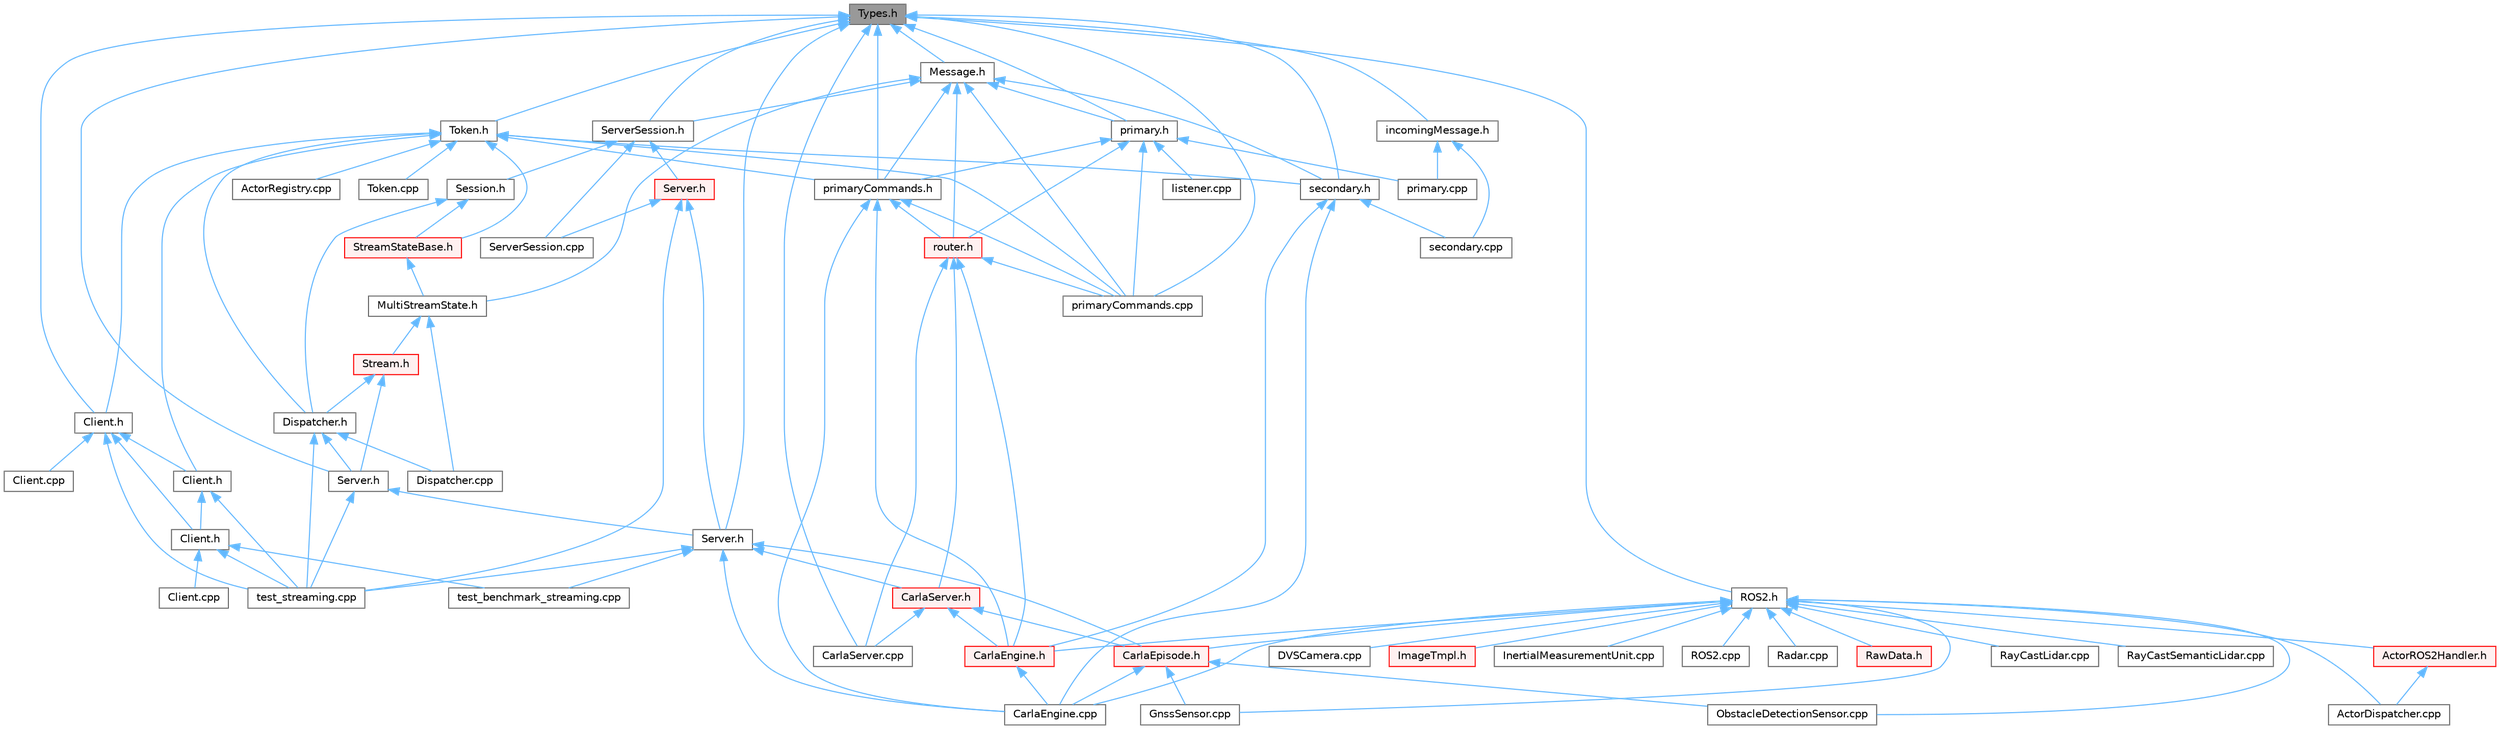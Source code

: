 digraph "Types.h"
{
 // INTERACTIVE_SVG=YES
 // LATEX_PDF_SIZE
  bgcolor="transparent";
  edge [fontname=Helvetica,fontsize=10,labelfontname=Helvetica,labelfontsize=10];
  node [fontname=Helvetica,fontsize=10,shape=box,height=0.2,width=0.4];
  Node1 [id="Node000001",label="Types.h",height=0.2,width=0.4,color="gray40", fillcolor="grey60", style="filled", fontcolor="black",tooltip=" "];
  Node1 -> Node2 [id="edge1_Node000001_Node000002",dir="back",color="steelblue1",style="solid",tooltip=" "];
  Node2 [id="Node000002",label="CarlaServer.cpp",height=0.2,width=0.4,color="grey40", fillcolor="white", style="filled",URL="$db/d6c/CarlaServer_8cpp.html",tooltip=" "];
  Node1 -> Node3 [id="edge2_Node000001_Node000003",dir="back",color="steelblue1",style="solid",tooltip=" "];
  Node3 [id="Node000003",label="Client.h",height=0.2,width=0.4,color="grey40", fillcolor="white", style="filled",URL="$d6/d84/streaming_2detail_2tcp_2Client_8h.html",tooltip=" "];
  Node3 -> Node4 [id="edge3_Node000003_Node000004",dir="back",color="steelblue1",style="solid",tooltip=" "];
  Node4 [id="Node000004",label="Client.cpp",height=0.2,width=0.4,color="grey40", fillcolor="white", style="filled",URL="$d0/dd1/streaming_2detail_2tcp_2Client_8cpp.html",tooltip=" "];
  Node3 -> Node5 [id="edge4_Node000003_Node000005",dir="back",color="steelblue1",style="solid",tooltip=" "];
  Node5 [id="Node000005",label="Client.h",height=0.2,width=0.4,color="grey40", fillcolor="white", style="filled",URL="$dc/d68/streaming_2Client_8h.html",tooltip=" "];
  Node5 -> Node6 [id="edge5_Node000005_Node000006",dir="back",color="steelblue1",style="solid",tooltip=" "];
  Node6 [id="Node000006",label="Client.cpp",height=0.2,width=0.4,color="grey40", fillcolor="white", style="filled",URL="$dc/d4a/client_2detail_2Client_8cpp.html",tooltip=" "];
  Node5 -> Node7 [id="edge6_Node000005_Node000007",dir="back",color="steelblue1",style="solid",tooltip=" "];
  Node7 [id="Node000007",label="test_benchmark_streaming.cpp",height=0.2,width=0.4,color="grey40", fillcolor="white", style="filled",URL="$db/dc1/test__benchmark__streaming_8cpp.html",tooltip=" "];
  Node5 -> Node8 [id="edge7_Node000005_Node000008",dir="back",color="steelblue1",style="solid",tooltip=" "];
  Node8 [id="Node000008",label="test_streaming.cpp",height=0.2,width=0.4,color="grey40", fillcolor="white", style="filled",URL="$d3/d36/test__streaming_8cpp.html",tooltip=" "];
  Node3 -> Node9 [id="edge8_Node000003_Node000009",dir="back",color="steelblue1",style="solid",tooltip=" "];
  Node9 [id="Node000009",label="Client.h",height=0.2,width=0.4,color="grey40", fillcolor="white", style="filled",URL="$df/d38/streaming_2low__level_2Client_8h.html",tooltip=" "];
  Node9 -> Node5 [id="edge9_Node000009_Node000005",dir="back",color="steelblue1",style="solid",tooltip=" "];
  Node9 -> Node8 [id="edge10_Node000009_Node000008",dir="back",color="steelblue1",style="solid",tooltip=" "];
  Node3 -> Node8 [id="edge11_Node000003_Node000008",dir="back",color="steelblue1",style="solid",tooltip=" "];
  Node1 -> Node10 [id="edge12_Node000001_Node000010",dir="back",color="steelblue1",style="solid",tooltip=" "];
  Node10 [id="Node000010",label="Message.h",height=0.2,width=0.4,color="grey40", fillcolor="white", style="filled",URL="$d5/dca/Message_8h.html",tooltip=" "];
  Node10 -> Node11 [id="edge13_Node000010_Node000011",dir="back",color="steelblue1",style="solid",tooltip=" "];
  Node11 [id="Node000011",label="MultiStreamState.h",height=0.2,width=0.4,color="grey40", fillcolor="white", style="filled",URL="$df/dc5/MultiStreamState_8h.html",tooltip=" "];
  Node11 -> Node12 [id="edge14_Node000011_Node000012",dir="back",color="steelblue1",style="solid",tooltip=" "];
  Node12 [id="Node000012",label="Dispatcher.cpp",height=0.2,width=0.4,color="grey40", fillcolor="white", style="filled",URL="$db/dd1/Dispatcher_8cpp.html",tooltip=" "];
  Node11 -> Node13 [id="edge15_Node000011_Node000013",dir="back",color="steelblue1",style="solid",tooltip=" "];
  Node13 [id="Node000013",label="Stream.h",height=0.2,width=0.4,color="red", fillcolor="#FFF0F0", style="filled",URL="$de/dd1/Stream_8h.html",tooltip=" "];
  Node13 -> Node132 [id="edge16_Node000013_Node000132",dir="back",color="steelblue1",style="solid",tooltip=" "];
  Node132 [id="Node000132",label="Dispatcher.h",height=0.2,width=0.4,color="grey40", fillcolor="white", style="filled",URL="$d7/d33/Dispatcher_8h.html",tooltip=" "];
  Node132 -> Node12 [id="edge17_Node000132_Node000012",dir="back",color="steelblue1",style="solid",tooltip=" "];
  Node132 -> Node133 [id="edge18_Node000132_Node000133",dir="back",color="steelblue1",style="solid",tooltip=" "];
  Node133 [id="Node000133",label="Server.h",height=0.2,width=0.4,color="grey40", fillcolor="white", style="filled",URL="$de/d03/streaming_2low__level_2Server_8h.html",tooltip=" "];
  Node133 -> Node134 [id="edge19_Node000133_Node000134",dir="back",color="steelblue1",style="solid",tooltip=" "];
  Node134 [id="Node000134",label="Server.h",height=0.2,width=0.4,color="grey40", fillcolor="white", style="filled",URL="$d8/df6/streaming_2Server_8h.html",tooltip=" "];
  Node134 -> Node18 [id="edge20_Node000134_Node000018",dir="back",color="steelblue1",style="solid",tooltip=" "];
  Node18 [id="Node000018",label="CarlaEngine.cpp",height=0.2,width=0.4,color="grey40", fillcolor="white", style="filled",URL="$d6/da1/CarlaEngine_8cpp.html",tooltip=" "];
  Node134 -> Node114 [id="edge21_Node000134_Node000114",dir="back",color="steelblue1",style="solid",tooltip=" "];
  Node114 [id="Node000114",label="CarlaEpisode.h",height=0.2,width=0.4,color="red", fillcolor="#FFF0F0", style="filled",URL="$de/db8/CarlaEpisode_8h.html",tooltip=" "];
  Node114 -> Node18 [id="edge22_Node000114_Node000018",dir="back",color="steelblue1",style="solid",tooltip=" "];
  Node114 -> Node35 [id="edge23_Node000114_Node000035",dir="back",color="steelblue1",style="solid",tooltip=" "];
  Node35 [id="Node000035",label="GnssSensor.cpp",height=0.2,width=0.4,color="grey40", fillcolor="white", style="filled",URL="$d7/d22/GnssSensor_8cpp.html",tooltip=" "];
  Node114 -> Node53 [id="edge24_Node000114_Node000053",dir="back",color="steelblue1",style="solid",tooltip=" "];
  Node53 [id="Node000053",label="ObstacleDetectionSensor.cpp",height=0.2,width=0.4,color="grey40", fillcolor="white", style="filled",URL="$d2/d70/ObstacleDetectionSensor_8cpp.html",tooltip=" "];
  Node134 -> Node120 [id="edge25_Node000134_Node000120",dir="back",color="steelblue1",style="solid",tooltip=" "];
  Node120 [id="Node000120",label="CarlaServer.h",height=0.2,width=0.4,color="red", fillcolor="#FFF0F0", style="filled",URL="$d0/d35/CarlaServer_8h.html",tooltip=" "];
  Node120 -> Node16 [id="edge26_Node000120_Node000016",dir="back",color="steelblue1",style="solid",tooltip=" "];
  Node16 [id="Node000016",label="CarlaEngine.h",height=0.2,width=0.4,color="red", fillcolor="#FFF0F0", style="filled",URL="$d0/d11/CarlaEngine_8h.html",tooltip=" "];
  Node16 -> Node18 [id="edge27_Node000016_Node000018",dir="back",color="steelblue1",style="solid",tooltip=" "];
  Node120 -> Node114 [id="edge28_Node000120_Node000114",dir="back",color="steelblue1",style="solid",tooltip=" "];
  Node120 -> Node2 [id="edge29_Node000120_Node000002",dir="back",color="steelblue1",style="solid",tooltip=" "];
  Node134 -> Node7 [id="edge30_Node000134_Node000007",dir="back",color="steelblue1",style="solid",tooltip=" "];
  Node134 -> Node8 [id="edge31_Node000134_Node000008",dir="back",color="steelblue1",style="solid",tooltip=" "];
  Node133 -> Node8 [id="edge32_Node000133_Node000008",dir="back",color="steelblue1",style="solid",tooltip=" "];
  Node132 -> Node8 [id="edge33_Node000132_Node000008",dir="back",color="steelblue1",style="solid",tooltip=" "];
  Node13 -> Node133 [id="edge34_Node000013_Node000133",dir="back",color="steelblue1",style="solid",tooltip=" "];
  Node10 -> Node135 [id="edge35_Node000010_Node000135",dir="back",color="steelblue1",style="solid",tooltip=" "];
  Node135 [id="Node000135",label="ServerSession.h",height=0.2,width=0.4,color="grey40", fillcolor="white", style="filled",URL="$da/da2/ServerSession_8h.html",tooltip=" "];
  Node135 -> Node136 [id="edge36_Node000135_Node000136",dir="back",color="steelblue1",style="solid",tooltip=" "];
  Node136 [id="Node000136",label="Server.h",height=0.2,width=0.4,color="red", fillcolor="#FFF0F0", style="filled",URL="$d4/d57/streaming_2detail_2tcp_2Server_8h.html",tooltip=" "];
  Node136 -> Node134 [id="edge37_Node000136_Node000134",dir="back",color="steelblue1",style="solid",tooltip=" "];
  Node136 -> Node138 [id="edge38_Node000136_Node000138",dir="back",color="steelblue1",style="solid",tooltip=" "];
  Node138 [id="Node000138",label="ServerSession.cpp",height=0.2,width=0.4,color="grey40", fillcolor="white", style="filled",URL="$df/d1e/ServerSession_8cpp.html",tooltip=" "];
  Node136 -> Node8 [id="edge39_Node000136_Node000008",dir="back",color="steelblue1",style="solid",tooltip=" "];
  Node135 -> Node138 [id="edge40_Node000135_Node000138",dir="back",color="steelblue1",style="solid",tooltip=" "];
  Node135 -> Node139 [id="edge41_Node000135_Node000139",dir="back",color="steelblue1",style="solid",tooltip=" "];
  Node139 [id="Node000139",label="Session.h",height=0.2,width=0.4,color="grey40", fillcolor="white", style="filled",URL="$d0/d53/Session_8h.html",tooltip=" "];
  Node139 -> Node132 [id="edge42_Node000139_Node000132",dir="back",color="steelblue1",style="solid",tooltip=" "];
  Node139 -> Node140 [id="edge43_Node000139_Node000140",dir="back",color="steelblue1",style="solid",tooltip=" "];
  Node140 [id="Node000140",label="StreamStateBase.h",height=0.2,width=0.4,color="red", fillcolor="#FFF0F0", style="filled",URL="$de/d69/StreamStateBase_8h.html",tooltip=" "];
  Node140 -> Node11 [id="edge44_Node000140_Node000011",dir="back",color="steelblue1",style="solid",tooltip=" "];
  Node10 -> Node142 [id="edge45_Node000010_Node000142",dir="back",color="steelblue1",style="solid",tooltip=" "];
  Node142 [id="Node000142",label="primary.h",height=0.2,width=0.4,color="grey40", fillcolor="white", style="filled",URL="$d8/d15/primary_8h.html",tooltip=" "];
  Node142 -> Node143 [id="edge46_Node000142_Node000143",dir="back",color="steelblue1",style="solid",tooltip=" "];
  Node143 [id="Node000143",label="listener.cpp",height=0.2,width=0.4,color="grey40", fillcolor="white", style="filled",URL="$dd/d8b/listener_8cpp.html",tooltip=" "];
  Node142 -> Node144 [id="edge47_Node000142_Node000144",dir="back",color="steelblue1",style="solid",tooltip=" "];
  Node144 [id="Node000144",label="primary.cpp",height=0.2,width=0.4,color="grey40", fillcolor="white", style="filled",URL="$df/d6a/primary_8cpp.html",tooltip=" "];
  Node142 -> Node145 [id="edge48_Node000142_Node000145",dir="back",color="steelblue1",style="solid",tooltip=" "];
  Node145 [id="Node000145",label="primaryCommands.cpp",height=0.2,width=0.4,color="grey40", fillcolor="white", style="filled",URL="$d6/da8/primaryCommands_8cpp.html",tooltip=" "];
  Node142 -> Node146 [id="edge49_Node000142_Node000146",dir="back",color="steelblue1",style="solid",tooltip=" "];
  Node146 [id="Node000146",label="primaryCommands.h",height=0.2,width=0.4,color="grey40", fillcolor="white", style="filled",URL="$dd/dbf/primaryCommands_8h.html",tooltip=" "];
  Node146 -> Node18 [id="edge50_Node000146_Node000018",dir="back",color="steelblue1",style="solid",tooltip=" "];
  Node146 -> Node16 [id="edge51_Node000146_Node000016",dir="back",color="steelblue1",style="solid",tooltip=" "];
  Node146 -> Node145 [id="edge52_Node000146_Node000145",dir="back",color="steelblue1",style="solid",tooltip=" "];
  Node146 -> Node147 [id="edge53_Node000146_Node000147",dir="back",color="steelblue1",style="solid",tooltip=" "];
  Node147 [id="Node000147",label="router.h",height=0.2,width=0.4,color="red", fillcolor="#FFF0F0", style="filled",URL="$da/db7/router_8h.html",tooltip=" "];
  Node147 -> Node16 [id="edge54_Node000147_Node000016",dir="back",color="steelblue1",style="solid",tooltip=" "];
  Node147 -> Node2 [id="edge55_Node000147_Node000002",dir="back",color="steelblue1",style="solid",tooltip=" "];
  Node147 -> Node120 [id="edge56_Node000147_Node000120",dir="back",color="steelblue1",style="solid",tooltip=" "];
  Node147 -> Node145 [id="edge57_Node000147_Node000145",dir="back",color="steelblue1",style="solid",tooltip=" "];
  Node142 -> Node147 [id="edge58_Node000142_Node000147",dir="back",color="steelblue1",style="solid",tooltip=" "];
  Node10 -> Node145 [id="edge59_Node000010_Node000145",dir="back",color="steelblue1",style="solid",tooltip=" "];
  Node10 -> Node146 [id="edge60_Node000010_Node000146",dir="back",color="steelblue1",style="solid",tooltip=" "];
  Node10 -> Node147 [id="edge61_Node000010_Node000147",dir="back",color="steelblue1",style="solid",tooltip=" "];
  Node10 -> Node149 [id="edge62_Node000010_Node000149",dir="back",color="steelblue1",style="solid",tooltip=" "];
  Node149 [id="Node000149",label="secondary.h",height=0.2,width=0.4,color="grey40", fillcolor="white", style="filled",URL="$de/df9/secondary_8h.html",tooltip=" "];
  Node149 -> Node18 [id="edge63_Node000149_Node000018",dir="back",color="steelblue1",style="solid",tooltip=" "];
  Node149 -> Node16 [id="edge64_Node000149_Node000016",dir="back",color="steelblue1",style="solid",tooltip=" "];
  Node149 -> Node150 [id="edge65_Node000149_Node000150",dir="back",color="steelblue1",style="solid",tooltip=" "];
  Node150 [id="Node000150",label="secondary.cpp",height=0.2,width=0.4,color="grey40", fillcolor="white", style="filled",URL="$de/d48/secondary_8cpp.html",tooltip=" "];
  Node1 -> Node151 [id="edge66_Node000001_Node000151",dir="back",color="steelblue1",style="solid",tooltip=" "];
  Node151 [id="Node000151",label="ROS2.h",height=0.2,width=0.4,color="grey40", fillcolor="white", style="filled",URL="$da/db8/ROS2_8h.html",tooltip=" "];
  Node151 -> Node90 [id="edge67_Node000151_Node000090",dir="back",color="steelblue1",style="solid",tooltip=" "];
  Node90 [id="Node000090",label="ActorDispatcher.cpp",height=0.2,width=0.4,color="grey40", fillcolor="white", style="filled",URL="$d0/d6a/ActorDispatcher_8cpp.html",tooltip=" "];
  Node151 -> Node152 [id="edge68_Node000151_Node000152",dir="back",color="steelblue1",style="solid",tooltip=" "];
  Node152 [id="Node000152",label="ActorROS2Handler.h",height=0.2,width=0.4,color="red", fillcolor="#FFF0F0", style="filled",URL="$d0/d62/ActorROS2Handler_8h.html",tooltip=" "];
  Node152 -> Node90 [id="edge69_Node000152_Node000090",dir="back",color="steelblue1",style="solid",tooltip=" "];
  Node151 -> Node18 [id="edge70_Node000151_Node000018",dir="back",color="steelblue1",style="solid",tooltip=" "];
  Node151 -> Node16 [id="edge71_Node000151_Node000016",dir="back",color="steelblue1",style="solid",tooltip=" "];
  Node151 -> Node114 [id="edge72_Node000151_Node000114",dir="back",color="steelblue1",style="solid",tooltip=" "];
  Node151 -> Node69 [id="edge73_Node000151_Node000069",dir="back",color="steelblue1",style="solid",tooltip=" "];
  Node69 [id="Node000069",label="DVSCamera.cpp",height=0.2,width=0.4,color="grey40", fillcolor="white", style="filled",URL="$d9/d6e/DVSCamera_8cpp.html",tooltip=" "];
  Node151 -> Node35 [id="edge74_Node000151_Node000035",dir="back",color="steelblue1",style="solid",tooltip=" "];
  Node151 -> Node154 [id="edge75_Node000151_Node000154",dir="back",color="steelblue1",style="solid",tooltip=" "];
  Node154 [id="Node000154",label="ImageTmpl.h",height=0.2,width=0.4,color="red", fillcolor="#FFF0F0", style="filled",URL="$d5/dca/ImageTmpl_8h.html",tooltip=" "];
  Node151 -> Node93 [id="edge76_Node000151_Node000093",dir="back",color="steelblue1",style="solid",tooltip=" "];
  Node93 [id="Node000093",label="InertialMeasurementUnit.cpp",height=0.2,width=0.4,color="grey40", fillcolor="white", style="filled",URL="$d7/d78/InertialMeasurementUnit_8cpp.html",tooltip=" "];
  Node151 -> Node53 [id="edge77_Node000151_Node000053",dir="back",color="steelblue1",style="solid",tooltip=" "];
  Node151 -> Node161 [id="edge78_Node000151_Node000161",dir="back",color="steelblue1",style="solid",tooltip=" "];
  Node161 [id="Node000161",label="ROS2.cpp",height=0.2,width=0.4,color="grey40", fillcolor="white", style="filled",URL="$dd/d14/ROS2_8cpp.html",tooltip=" "];
  Node151 -> Node94 [id="edge79_Node000151_Node000094",dir="back",color="steelblue1",style="solid",tooltip=" "];
  Node94 [id="Node000094",label="Radar.cpp",height=0.2,width=0.4,color="grey40", fillcolor="white", style="filled",URL="$d5/d99/Radar_8cpp.html",tooltip=" "];
  Node151 -> Node165 [id="edge80_Node000151_Node000165",dir="back",color="steelblue1",style="solid",tooltip=" "];
  Node165 [id="Node000165",label="RawData.h",height=0.2,width=0.4,color="red", fillcolor="#FFF0F0", style="filled",URL="$dc/d62/RawData_8h.html",tooltip=" "];
  Node151 -> Node95 [id="edge81_Node000151_Node000095",dir="back",color="steelblue1",style="solid",tooltip=" "];
  Node95 [id="Node000095",label="RayCastLidar.cpp",height=0.2,width=0.4,color="grey40", fillcolor="white", style="filled",URL="$df/dec/RayCastLidar_8cpp.html",tooltip=" "];
  Node151 -> Node97 [id="edge82_Node000151_Node000097",dir="back",color="steelblue1",style="solid",tooltip=" "];
  Node97 [id="Node000097",label="RayCastSemanticLidar.cpp",height=0.2,width=0.4,color="grey40", fillcolor="white", style="filled",URL="$d8/ddc/RayCastSemanticLidar_8cpp.html",tooltip=" "];
  Node1 -> Node133 [id="edge83_Node000001_Node000133",dir="back",color="steelblue1",style="solid",tooltip=" "];
  Node1 -> Node134 [id="edge84_Node000001_Node000134",dir="back",color="steelblue1",style="solid",tooltip=" "];
  Node1 -> Node135 [id="edge85_Node000001_Node000135",dir="back",color="steelblue1",style="solid",tooltip=" "];
  Node1 -> Node292 [id="edge86_Node000001_Node000292",dir="back",color="steelblue1",style="solid",tooltip=" "];
  Node292 [id="Node000292",label="Token.h",height=0.2,width=0.4,color="grey40", fillcolor="white", style="filled",URL="$d9/d9d/detail_2Token_8h.html",tooltip=" "];
  Node292 -> Node83 [id="edge87_Node000292_Node000083",dir="back",color="steelblue1",style="solid",tooltip=" "];
  Node83 [id="Node000083",label="ActorRegistry.cpp",height=0.2,width=0.4,color="grey40", fillcolor="white", style="filled",URL="$d3/df3/ActorRegistry_8cpp.html",tooltip=" "];
  Node292 -> Node3 [id="edge88_Node000292_Node000003",dir="back",color="steelblue1",style="solid",tooltip=" "];
  Node292 -> Node9 [id="edge89_Node000292_Node000009",dir="back",color="steelblue1",style="solid",tooltip=" "];
  Node292 -> Node132 [id="edge90_Node000292_Node000132",dir="back",color="steelblue1",style="solid",tooltip=" "];
  Node292 -> Node140 [id="edge91_Node000292_Node000140",dir="back",color="steelblue1",style="solid",tooltip=" "];
  Node292 -> Node293 [id="edge92_Node000292_Node000293",dir="back",color="steelblue1",style="solid",tooltip=" "];
  Node293 [id="Node000293",label="Token.cpp",height=0.2,width=0.4,color="grey40", fillcolor="white", style="filled",URL="$d1/dd0/Token_8cpp.html",tooltip=" "];
  Node292 -> Node145 [id="edge93_Node000292_Node000145",dir="back",color="steelblue1",style="solid",tooltip=" "];
  Node292 -> Node146 [id="edge94_Node000292_Node000146",dir="back",color="steelblue1",style="solid",tooltip=" "];
  Node292 -> Node149 [id="edge95_Node000292_Node000149",dir="back",color="steelblue1",style="solid",tooltip=" "];
  Node1 -> Node294 [id="edge96_Node000001_Node000294",dir="back",color="steelblue1",style="solid",tooltip=" "];
  Node294 [id="Node000294",label="incomingMessage.h",height=0.2,width=0.4,color="grey40", fillcolor="white", style="filled",URL="$de/d55/incomingMessage_8h.html",tooltip=" "];
  Node294 -> Node144 [id="edge97_Node000294_Node000144",dir="back",color="steelblue1",style="solid",tooltip=" "];
  Node294 -> Node150 [id="edge98_Node000294_Node000150",dir="back",color="steelblue1",style="solid",tooltip=" "];
  Node1 -> Node142 [id="edge99_Node000001_Node000142",dir="back",color="steelblue1",style="solid",tooltip=" "];
  Node1 -> Node145 [id="edge100_Node000001_Node000145",dir="back",color="steelblue1",style="solid",tooltip=" "];
  Node1 -> Node146 [id="edge101_Node000001_Node000146",dir="back",color="steelblue1",style="solid",tooltip=" "];
  Node1 -> Node149 [id="edge102_Node000001_Node000149",dir="back",color="steelblue1",style="solid",tooltip=" "];
}
